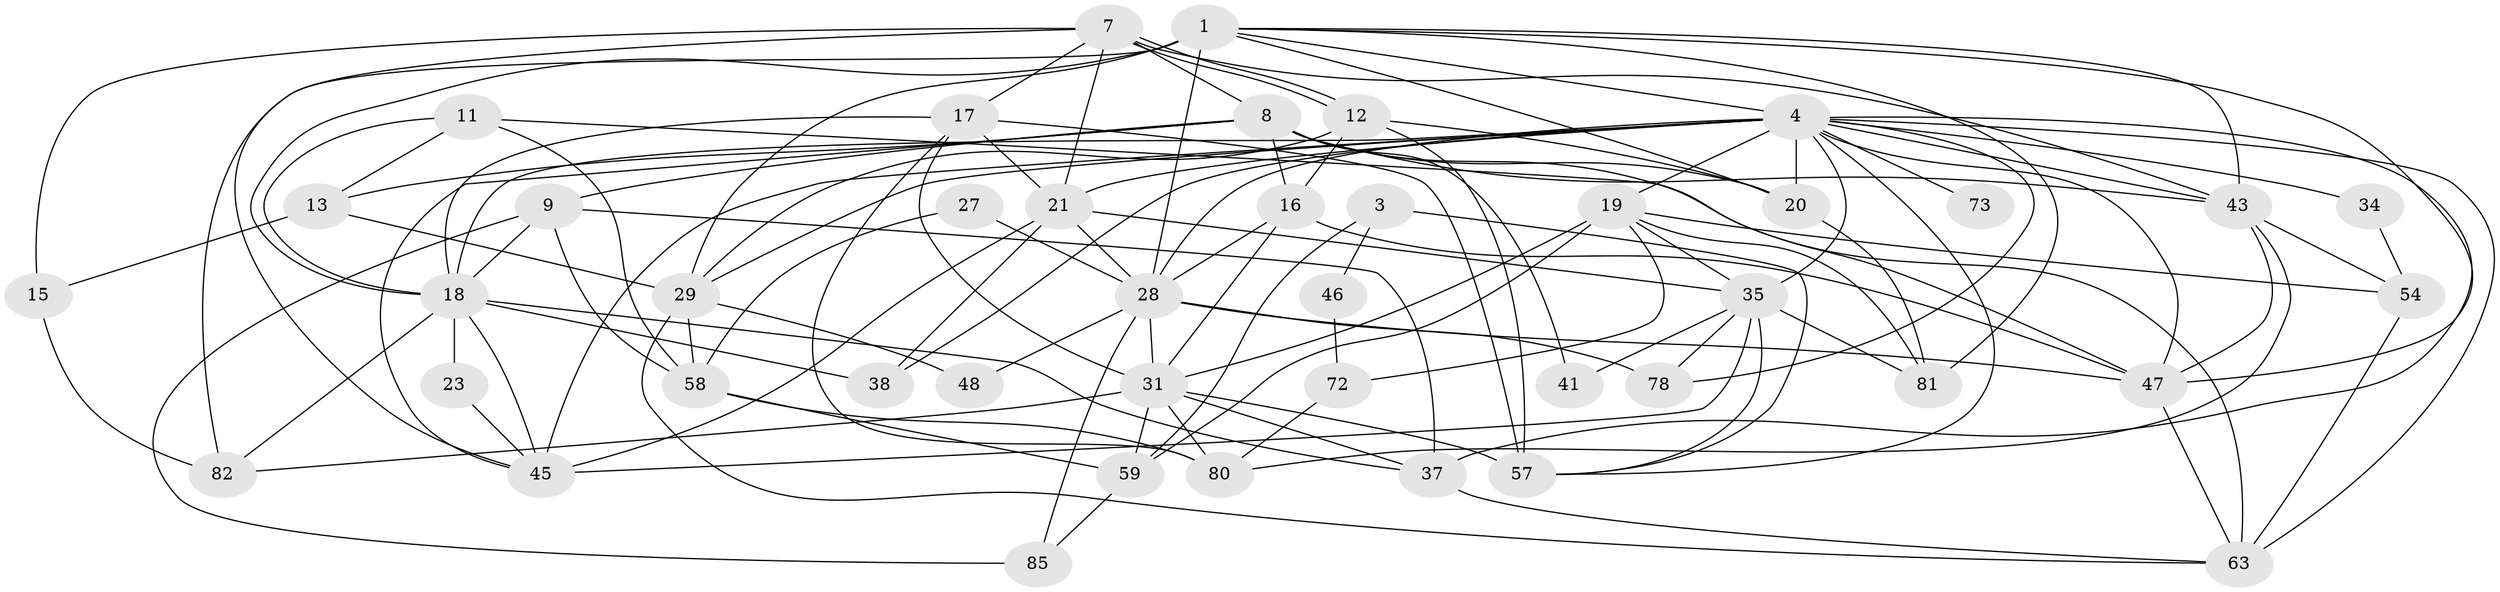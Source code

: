 // original degree distribution, {3: 0.21839080459770116, 5: 0.19540229885057472, 2: 0.16091954022988506, 9: 0.011494252873563218, 7: 0.05747126436781609, 4: 0.2988505747126437, 6: 0.05747126436781609}
// Generated by graph-tools (version 1.1) at 2025/18/03/04/25 18:18:59]
// undirected, 43 vertices, 117 edges
graph export_dot {
graph [start="1"]
  node [color=gray90,style=filled];
  1 [super="+26+67+2"];
  3;
  4 [super="+5+6"];
  7 [super="+69"];
  8 [super="+10"];
  9 [super="+36+84"];
  11 [super="+53"];
  12 [super="+68+39"];
  13;
  15;
  16 [super="+44"];
  17 [super="+24"];
  18 [super="+33+22+51"];
  19 [super="+86"];
  20 [super="+30+79"];
  21 [super="+56"];
  23;
  27;
  28 [super="+66+71"];
  29 [super="+50"];
  31 [super="+49+74"];
  34;
  35 [super="+77+62"];
  37;
  38;
  41;
  43 [super="+76"];
  45 [super="+52"];
  46;
  47 [super="+55"];
  48;
  54;
  57;
  58;
  59;
  63 [super="+70"];
  72;
  73;
  78;
  80;
  81;
  82;
  85;
  1 -- 82;
  1 -- 4;
  1 -- 81;
  1 -- 29;
  1 -- 18 [weight=2];
  1 -- 20;
  1 -- 43;
  1 -- 28;
  1 -- 47;
  3 -- 57;
  3 -- 59;
  3 -- 46;
  4 -- 78 [weight=2];
  4 -- 73 [weight=2];
  4 -- 19;
  4 -- 20 [weight=3];
  4 -- 28;
  4 -- 29;
  4 -- 34;
  4 -- 35;
  4 -- 37;
  4 -- 38;
  4 -- 43;
  4 -- 47;
  4 -- 57;
  4 -- 63;
  4 -- 18 [weight=2];
  4 -- 21;
  4 -- 45;
  7 -- 43;
  7 -- 12;
  7 -- 12;
  7 -- 15;
  7 -- 21;
  7 -- 8;
  7 -- 17;
  7 -- 45;
  8 -- 20;
  8 -- 41;
  8 -- 45;
  8 -- 13;
  8 -- 16;
  8 -- 43;
  8 -- 9;
  8 -- 47;
  9 -- 85;
  9 -- 58;
  9 -- 37;
  9 -- 18;
  11 -- 13;
  11 -- 63;
  11 -- 58;
  11 -- 18;
  12 -- 57 [weight=2];
  12 -- 16;
  12 -- 29;
  12 -- 20;
  13 -- 15;
  13 -- 29;
  15 -- 82;
  16 -- 28;
  16 -- 31;
  16 -- 47;
  17 -- 21;
  17 -- 57;
  17 -- 80;
  17 -- 31;
  17 -- 18;
  18 -- 37;
  18 -- 38;
  18 -- 82;
  18 -- 23;
  18 -- 45;
  19 -- 54;
  19 -- 31;
  19 -- 35;
  19 -- 72;
  19 -- 59;
  19 -- 81;
  20 -- 81;
  21 -- 38;
  21 -- 35;
  21 -- 28;
  21 -- 45;
  23 -- 45;
  27 -- 58;
  27 -- 28;
  28 -- 85;
  28 -- 31;
  28 -- 48;
  28 -- 78;
  28 -- 47;
  29 -- 48;
  29 -- 58;
  29 -- 63;
  31 -- 37;
  31 -- 59;
  31 -- 80;
  31 -- 82;
  31 -- 57;
  34 -- 54;
  35 -- 81;
  35 -- 41;
  35 -- 78;
  35 -- 57;
  35 -- 45 [weight=2];
  37 -- 63;
  43 -- 54;
  43 -- 80;
  43 -- 47;
  46 -- 72;
  47 -- 63;
  54 -- 63;
  58 -- 80;
  58 -- 59;
  59 -- 85;
  72 -- 80;
}
